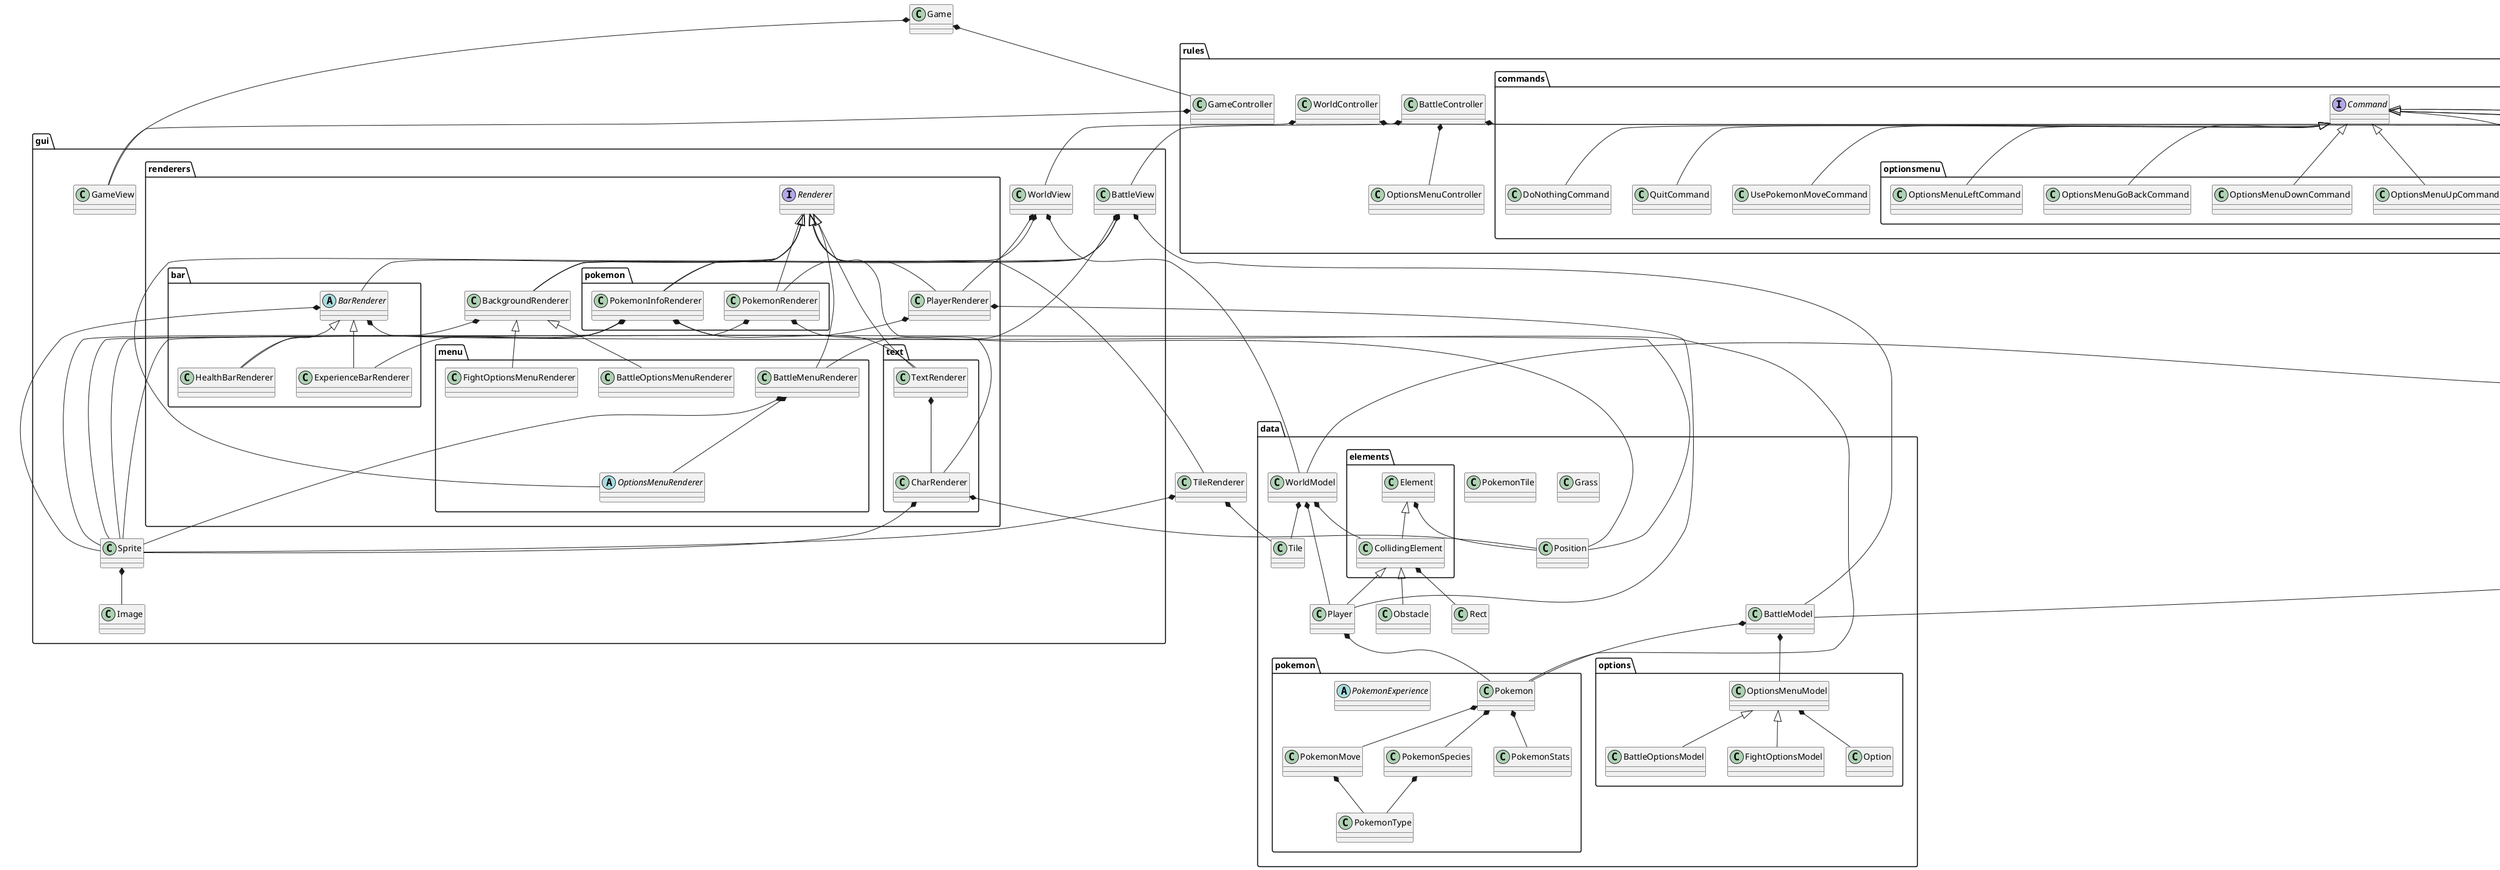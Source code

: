 @startuml Pokemon

package data {
    package elements {
        class Element
        class CollidingElement
    }

    package options {
        class BattleOptionsModel
        class FightOptionsModel
        class Option
        class OptionsMenuModel
    }

    package pokemon {
            class Pokemon
            abstract class PokemonExperience
            class PokemonMove
            class PokemonSpecies
            class PokemonStats
            class PokemonType
        }

    class BattleModel
    class Grass
    class Obstacle
    class Player
    class PokemonTile
    class Position
    class Rect
    class Tile
    class WorldModel
}

package gui { 
    package renderers {
        package bar {
            abstract class BarRenderer
            class ExperienceBarRenderer
            class HealthBarRenderer
        }

        package menu {
            class BattleMenuRenderer
            class BattleOptionsMenuRenderer
            class FightOptionsMenuRenderer
            abstract class OptionsMenuRenderer
}

        package "pokemon " {
            class PokemonRenderer
            class PokemonInfoRenderer
        }

        package text {
            class CharRenderer
            class TextRenderer
        }

        class BackgroundRenderer
        class PlayerRenderer

        interface Renderer
    }

    class BattleView
    class GameView
    class Sprite
    class Image
    class WorldView
}

package rules {
    package commands {
        package optionsmenu {
            class OptionsMenuDownCommand
            class OptionsMenuGoBackCommand
            class OptionsMenuLeftCommand
            class OptionsMenuRightCommand
            class OptionsMenuUpCommand
        }

        package player {
            class PlayerMoveDownCommand
            class PlayerMoveLeftCommand
            class PlayerMoveRightCommand
            class PlayerMoveUpCommand
        }

        class ChoseOptionCommand
        interface Command
        class DoNothingCommand
        class QuitCommand
        class UsePokemonMoveCommand
    }

    class BattleController
    class GameController
    class OptionsMenuController
    class WorldController
}

class Game

Game *-- GameView
Game *-- GameController

GameController *-- GameView

BattleModel *-- Pokemon
BattleModel *-- OptionsMenuModel

BattleController *-- BattleView
BattleController *-- BattleModel
BattleController *-- OptionsMenuController

BattleView *-- BattleModel
BattleView *-- BackgroundRenderer
BattleView *-- PokemonRenderer
BattleView *-- PokemonInfoRenderer
BattleView *-- BattleMenuRenderer

WorldModel *-- Player
WorldModel *-- CollidingElement
WorldModel *-- Tile

WorldController *-- WorldView   
WorldController *-- WorldModel  

WorldView *-- PlayerRenderer
WorldView *-- BackgroundRenderer
WorldView *-- WorldModel

Element <|-- CollidingElement
Element *-- Position

CollidingElement <|-- Player
CollidingElement <|-- Obstacle
CollidingElement *-- Rect

Player *-- Pokemon 

Pokemon *-- PokemonSpecies
Pokemon *-- PokemonStats
Pokemon *-- PokemonMove

PokemonMove *-- PokemonType

PokemonSpecies *-- PokemonType

OptionsMenuModel *-- Option
OptionsMenuModel <|-- BattleOptionsModel
OptionsMenuModel <|-- FightOptionsModel

Command <|-- DoNothingCommand
Command <|-- PlayerMoveDownCommand
Command <|-- PlayerMoveLeftCommand
Command <|-- PlayerMoveRightCommand
Command <|-- PlayerMoveUpCommand
Command <|-- UsePokemonMoveCommand
Command <|--  OptionsMenuDownCommand
Command <|--  OptionsMenuGoBackCommand
Command <|--  OptionsMenuLeftCommand
Command <|--  OptionsMenuRightCommand
Command <|--  OptionsMenuUpCommand
Command <|--  QuitCommand

Sprite *-- Image

Renderer <|-- BarRenderer
Renderer <|-- BackgroundRenderer
Renderer <|-- BattleMenuRenderer
Renderer <|-- OptionsMenuRenderer
Renderer <|-- PlayerRenderer
Renderer <|-- PokemonInfoRenderer
Renderer <|-- PokemonRenderer
Renderer <|-- CharRenderer
Renderer <|-- TextRenderer
Renderer <|-- TileRenderer

BarRenderer *-- Position
BarRenderer *-- Sprite
BarRenderer <|-- ExperienceBarRenderer
BarRenderer <|-- HealthBarRenderer

BackgroundRenderer *-- Sprite
BackgroundRenderer <|-- BattleOptionsMenuRenderer
BackgroundRenderer <|-- FightOptionsMenuRenderer

BattleMenuRenderer *-- Sprite
BattleMenuRenderer *-- OptionsMenuRenderer

PlayerRenderer *-- Sprite
PlayerRenderer *-- Player

PokemonInfoRenderer *-- Position
PokemonInfoRenderer *-- Sprite
PokemonInfoRenderer *-- TextRenderer
PokemonInfoRenderer *-- ExperienceBarRenderer
PokemonInfoRenderer *-- HealthBarRenderer

PokemonRenderer *-- Pokemon
PokemonRenderer *-- Sprite

CharRenderer *-- Position
CharRenderer *-- Sprite

TextRenderer *-- CharRenderer

TileRenderer *-- Tile
TileRenderer *-- Sprite

@enduml